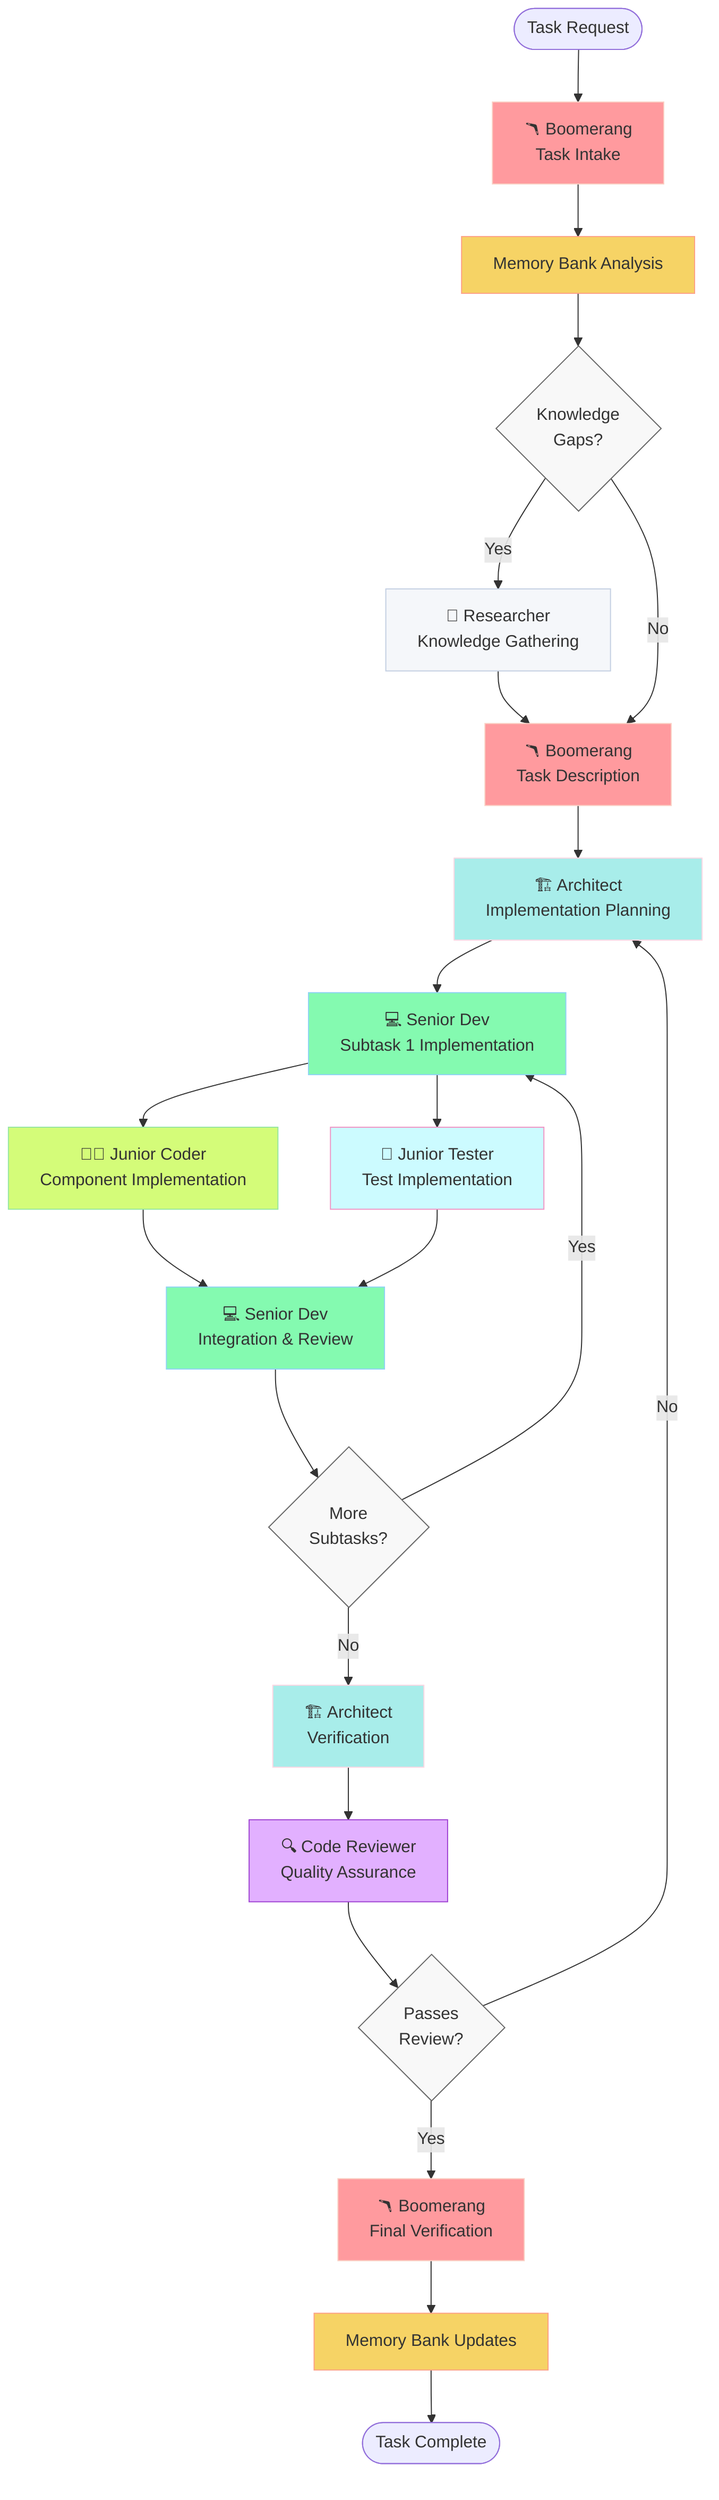 flowchart TB
    %% Main workflow
    Start([Task Request]) --> Boomerang1
    Boomerang1["🪃 Boomerang\n Task Intake"] --> MemoryAnalysis["Memory Bank Analysis"]
    MemoryAnalysis --> KnowledgeGap{"Knowledge\nGaps?"}
    KnowledgeGap -->|Yes| Researcher["🔎 Researcher\nKnowledge Gathering"]
    Researcher --> Boomerang2["🪃 Boomerang\nTask Description"]
    KnowledgeGap -->|No| Boomerang2
    
    Boomerang2 --> Architect1["🏗️ Architect\nImplementation Planning"]
    Architect1 --> SeniorDev1["💻 Senior Dev\nSubtask 1 Implementation"]
    
    %% Junior roles
    SeniorDev1 --> JuniorDev["👨‍💻 Junior Coder\nComponent Implementation"]
    SeniorDev1 --> JuniorTest["🧪 Junior Tester\nTest Implementation"]
    JuniorDev --> SeniorDev2["💻 Senior Dev\nIntegration & Review"]
    JuniorTest --> SeniorDev2
    
    %% Continue workflow
    SeniorDev2 --> MoreTasks{"More\nSubtasks?"}
    MoreTasks -->|Yes| SeniorDev1
    MoreTasks -->|No| Architect2["🏗️ Architect\nVerification"]
    
    Architect2 --> CodeReview["🔍 Code Reviewer\nQuality Assurance"]
    CodeReview --> PassReview{"Passes\nReview?"}
    PassReview -->|No| Architect1
    PassReview -->|Yes| Boomerang3["🪃 Boomerang\nFinal Verification"]
    
    Boomerang3 --> MemoryUpdate["Memory Bank Updates"]
    MemoryUpdate --> Complete([Task Complete])
    
    classDef boomerang fill:#FF9A9E,stroke:#FAD0C4,color:#333
    classDef architect fill:#A8EDEA,stroke:#FED6E3,color:#333
    classDef senior fill:#84FAB0,stroke:#8FD3F4,color:#333
    classDef junior fill:#D4FC79,stroke:#96E6A1,color:#333
    classDef juniorTest fill:#CCFBFF,stroke:#EF96C5,color:#333
    classDef reviewer fill:#E2B0FF,stroke:#9F44D3,color:#333
    classDef researcher fill:#F5F7FA,stroke:#C3CFE2,color:#333
    classDef memory fill:#f6d365,stroke:#fda085,color:#333
    classDef decision fill:#f8f8f8,stroke:#666,color:#333
    
    class Boomerang1,Boomerang2,Boomerang3 boomerang
    class Architect1,Architect2 architect
    class SeniorDev1,SeniorDev2 senior
    class JuniorDev junior
    class JuniorTest juniorTest
    class CodeReview reviewer
    class Researcher researcher
    class MemoryAnalysis,MemoryUpdate memory
    class KnowledgeGap,MoreTasks,PassReview decision